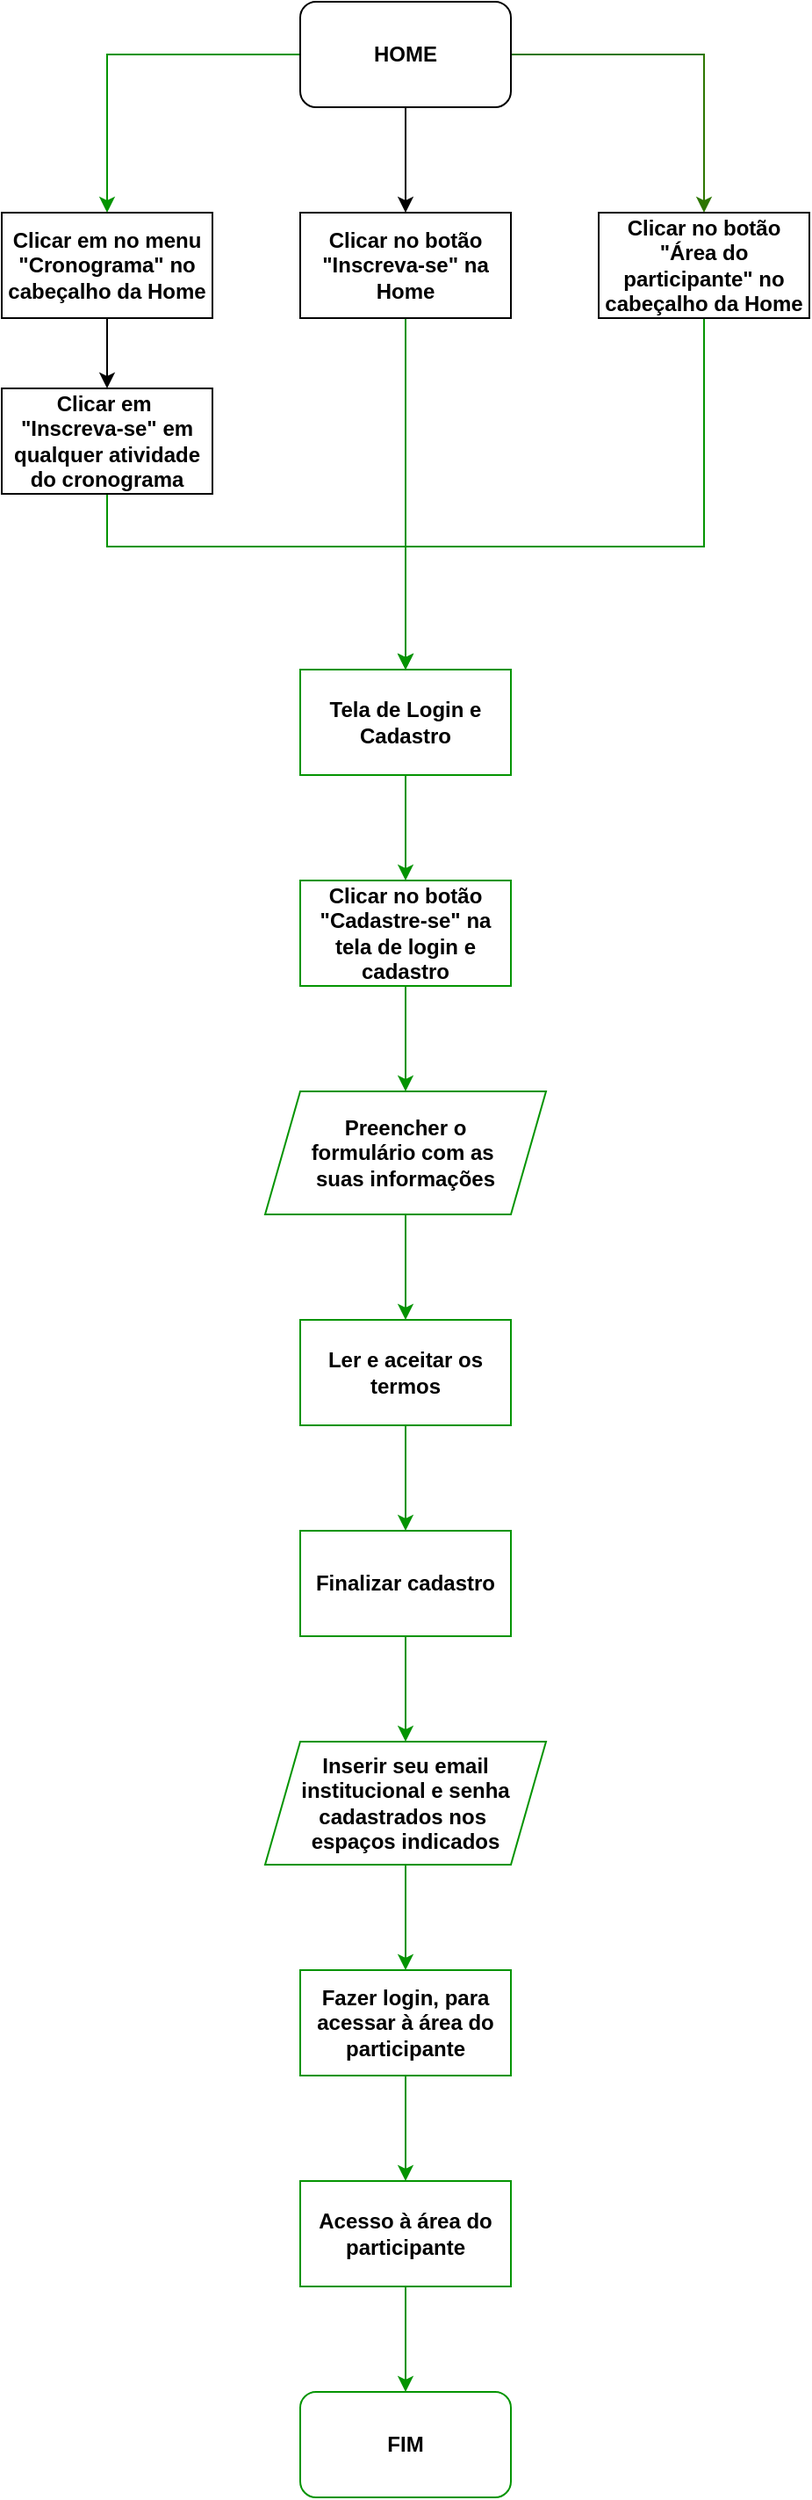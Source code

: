 <mxfile version="26.2.13" pages="3">
  <diagram id="_qhjumxUdvLVX4JTFWmV" name="cadastro-login">
    <mxGraphModel dx="497" dy="278" grid="1" gridSize="10" guides="1" tooltips="1" connect="1" arrows="1" fold="1" page="1" pageScale="1" pageWidth="850" pageHeight="1100" math="0" shadow="0">
      <root>
        <mxCell id="0" />
        <mxCell id="1" parent="0" />
        <mxCell id="CglSYAd1nXh7EPa9f2NP-1" style="edgeStyle=orthogonalEdgeStyle;rounded=0;orthogonalLoop=1;jettySize=auto;html=1;entryX=0.5;entryY=0;entryDx=0;entryDy=0;strokeColor=light-dark(#049402,#049402);" edge="1" parent="1" source="CglSYAd1nXh7EPa9f2NP-4" target="CglSYAd1nXh7EPa9f2NP-8">
          <mxGeometry relative="1" as="geometry" />
        </mxCell>
        <mxCell id="CglSYAd1nXh7EPa9f2NP-2" style="edgeStyle=orthogonalEdgeStyle;rounded=0;orthogonalLoop=1;jettySize=auto;html=1;entryX=0.5;entryY=0;entryDx=0;entryDy=0;strokeColor=light-dark(#000000,#049402);" edge="1" parent="1" source="CglSYAd1nXh7EPa9f2NP-4" target="CglSYAd1nXh7EPa9f2NP-6">
          <mxGeometry relative="1" as="geometry" />
        </mxCell>
        <mxCell id="CglSYAd1nXh7EPa9f2NP-3" style="edgeStyle=orthogonalEdgeStyle;rounded=0;orthogonalLoop=1;jettySize=auto;html=1;fillColor=#60a917;strokeColor=light-dark(#2D7600,#049402);entryX=0.5;entryY=0;entryDx=0;entryDy=0;" edge="1" parent="1" source="CglSYAd1nXh7EPa9f2NP-4" target="CglSYAd1nXh7EPa9f2NP-10">
          <mxGeometry relative="1" as="geometry">
            <mxPoint x="620" y="180" as="targetPoint" />
            <Array as="points">
              <mxPoint x="580" y="100" />
            </Array>
          </mxGeometry>
        </mxCell>
        <mxCell id="CglSYAd1nXh7EPa9f2NP-4" value="&lt;b&gt;HOME&lt;/b&gt;" style="rounded=1;whiteSpace=wrap;html=1;strokeColor=light-dark(#000000,#049402);" vertex="1" parent="1">
          <mxGeometry x="350" y="70" width="120" height="60" as="geometry" />
        </mxCell>
        <mxCell id="CglSYAd1nXh7EPa9f2NP-5" value="" style="edgeStyle=orthogonalEdgeStyle;rounded=0;orthogonalLoop=1;jettySize=auto;html=1;strokeColor=light-dark(#049402,#049402);" edge="1" parent="1" source="CglSYAd1nXh7EPa9f2NP-6" target="CglSYAd1nXh7EPa9f2NP-16">
          <mxGeometry relative="1" as="geometry" />
        </mxCell>
        <mxCell id="CglSYAd1nXh7EPa9f2NP-6" value="&lt;div&gt;&lt;b&gt;Clicar no botão&lt;/b&gt;&lt;/div&gt;&lt;div&gt;&lt;b&gt;&quot;Inscreva-se&quot; na Home&lt;/b&gt;&lt;/div&gt;" style="rounded=0;whiteSpace=wrap;html=1;strokeColor=light-dark(#000000,#049402);" vertex="1" parent="1">
          <mxGeometry x="350" y="190" width="120" height="60" as="geometry" />
        </mxCell>
        <mxCell id="CglSYAd1nXh7EPa9f2NP-7" style="edgeStyle=orthogonalEdgeStyle;rounded=0;orthogonalLoop=1;jettySize=auto;html=1;" edge="1" parent="1" source="CglSYAd1nXh7EPa9f2NP-8" target="CglSYAd1nXh7EPa9f2NP-18">
          <mxGeometry relative="1" as="geometry" />
        </mxCell>
        <mxCell id="CglSYAd1nXh7EPa9f2NP-8" value="&lt;b&gt;Clicar em no menu &quot;Cronograma&quot; no cabeçalho da Home&lt;/b&gt;" style="rounded=0;whiteSpace=wrap;html=1;strokeColor=light-dark(#000000,#049402);" vertex="1" parent="1">
          <mxGeometry x="180" y="190" width="120" height="60" as="geometry" />
        </mxCell>
        <mxCell id="CglSYAd1nXh7EPa9f2NP-9" style="edgeStyle=orthogonalEdgeStyle;rounded=0;orthogonalLoop=1;jettySize=auto;html=1;entryX=0.5;entryY=0;entryDx=0;entryDy=0;strokeColor=light-dark(#049402,#049402);" edge="1" parent="1" source="CglSYAd1nXh7EPa9f2NP-10" target="CglSYAd1nXh7EPa9f2NP-16">
          <mxGeometry relative="1" as="geometry">
            <Array as="points">
              <mxPoint x="580" y="380" />
              <mxPoint x="410" y="380" />
            </Array>
          </mxGeometry>
        </mxCell>
        <mxCell id="CglSYAd1nXh7EPa9f2NP-10" value="&lt;div&gt;&lt;b&gt;Clicar no botão&lt;/b&gt;&lt;/div&gt;&lt;div&gt;&lt;b&gt;&quot;Área do participante&quot; no cabeçalho da Home&lt;/b&gt;&lt;/div&gt;" style="rounded=0;whiteSpace=wrap;html=1;strokeColor=light-dark(#000000,#049402);" vertex="1" parent="1">
          <mxGeometry x="520" y="190" width="120" height="60" as="geometry" />
        </mxCell>
        <mxCell id="CglSYAd1nXh7EPa9f2NP-11" style="edgeStyle=orthogonalEdgeStyle;rounded=0;orthogonalLoop=1;jettySize=auto;html=1;strokeColor=light-dark(#049402,#049402);" edge="1" parent="1" source="CglSYAd1nXh7EPa9f2NP-12" target="CglSYAd1nXh7EPa9f2NP-14">
          <mxGeometry relative="1" as="geometry" />
        </mxCell>
        <mxCell id="CglSYAd1nXh7EPa9f2NP-12" value="&lt;b&gt;Clicar no botão &quot;Cadastre-se&quot; na tela de login e cadastro&lt;/b&gt;" style="rounded=0;whiteSpace=wrap;html=1;strokeColor=light-dark(#049402,#049402);" vertex="1" parent="1">
          <mxGeometry x="350" y="570" width="120" height="60" as="geometry" />
        </mxCell>
        <mxCell id="CglSYAd1nXh7EPa9f2NP-13" value="" style="edgeStyle=orthogonalEdgeStyle;rounded=0;orthogonalLoop=1;jettySize=auto;html=1;strokeColor=light-dark(#049402,#049402);" edge="1" parent="1" source="CglSYAd1nXh7EPa9f2NP-14" target="CglSYAd1nXh7EPa9f2NP-20">
          <mxGeometry relative="1" as="geometry" />
        </mxCell>
        <mxCell id="CglSYAd1nXh7EPa9f2NP-14" value="&lt;div&gt;&lt;b&gt;Preencher o&lt;/b&gt;&lt;/div&gt;&lt;div&gt;&lt;b&gt;formulário com as&amp;nbsp;&lt;/b&gt;&lt;/div&gt;&lt;div&gt;&lt;b&gt;suas informações&lt;/b&gt;&lt;/div&gt;" style="shape=parallelogram;perimeter=parallelogramPerimeter;whiteSpace=wrap;html=1;fixedSize=1;strokeColor=light-dark(#049402,#049402);" vertex="1" parent="1">
          <mxGeometry x="330" y="690" width="160" height="70" as="geometry" />
        </mxCell>
        <mxCell id="CglSYAd1nXh7EPa9f2NP-15" style="edgeStyle=orthogonalEdgeStyle;rounded=0;orthogonalLoop=1;jettySize=auto;html=1;strokeColor=light-dark(#049402,#049402);entryX=0.5;entryY=0;entryDx=0;entryDy=0;" edge="1" parent="1" source="CglSYAd1nXh7EPa9f2NP-16" target="CglSYAd1nXh7EPa9f2NP-12">
          <mxGeometry relative="1" as="geometry">
            <mxPoint x="410.0" y="570" as="targetPoint" />
          </mxGeometry>
        </mxCell>
        <mxCell id="CglSYAd1nXh7EPa9f2NP-16" value="&lt;b&gt;Tela de Login e Cadastro&lt;/b&gt;" style="rounded=0;whiteSpace=wrap;html=1;strokeColor=light-dark(#049402,#049402);" vertex="1" parent="1">
          <mxGeometry x="350" y="450" width="120" height="60" as="geometry" />
        </mxCell>
        <mxCell id="CglSYAd1nXh7EPa9f2NP-17" style="edgeStyle=orthogonalEdgeStyle;rounded=0;orthogonalLoop=1;jettySize=auto;html=1;entryX=0.5;entryY=0;entryDx=0;entryDy=0;strokeColor=light-dark(#049402,#049402);" edge="1" parent="1" source="CglSYAd1nXh7EPa9f2NP-18" target="CglSYAd1nXh7EPa9f2NP-16">
          <mxGeometry relative="1" as="geometry">
            <Array as="points">
              <mxPoint x="240" y="380" />
              <mxPoint x="410" y="380" />
            </Array>
          </mxGeometry>
        </mxCell>
        <mxCell id="CglSYAd1nXh7EPa9f2NP-18" value="&lt;div&gt;&lt;b&gt;Clicar em&amp;nbsp;&lt;/b&gt;&lt;/div&gt;&lt;div&gt;&lt;b&gt;&quot;Inscreva-se&quot; em qualquer atividade do cronograma&lt;/b&gt;&lt;/div&gt;" style="rounded=0;whiteSpace=wrap;html=1;strokeColor=light-dark(#000000,#049402);" vertex="1" parent="1">
          <mxGeometry x="180" y="290" width="120" height="60" as="geometry" />
        </mxCell>
        <mxCell id="CglSYAd1nXh7EPa9f2NP-19" value="" style="edgeStyle=orthogonalEdgeStyle;rounded=0;orthogonalLoop=1;jettySize=auto;html=1;strokeColor=light-dark(#049402,#049402);" edge="1" parent="1" source="CglSYAd1nXh7EPa9f2NP-20" target="CglSYAd1nXh7EPa9f2NP-22">
          <mxGeometry relative="1" as="geometry" />
        </mxCell>
        <mxCell id="CglSYAd1nXh7EPa9f2NP-20" value="&lt;b&gt;Ler e aceitar os termos&lt;/b&gt;" style="whiteSpace=wrap;html=1;strokeColor=light-dark(#049402,#049402);" vertex="1" parent="1">
          <mxGeometry x="350" y="820" width="120" height="60" as="geometry" />
        </mxCell>
        <mxCell id="Blrm98Ojpczqfsh3qHlc-1" value="" style="edgeStyle=orthogonalEdgeStyle;rounded=0;orthogonalLoop=1;jettySize=auto;html=1;strokeColor=light-dark(#049402,#049402);" edge="1" parent="1" source="CglSYAd1nXh7EPa9f2NP-22" target="CglSYAd1nXh7EPa9f2NP-24">
          <mxGeometry relative="1" as="geometry" />
        </mxCell>
        <mxCell id="CglSYAd1nXh7EPa9f2NP-22" value="&lt;b&gt;Finalizar cadastro&lt;/b&gt;" style="whiteSpace=wrap;html=1;strokeColor=light-dark(#049402,#049402);" vertex="1" parent="1">
          <mxGeometry x="350" y="940" width="120" height="60" as="geometry" />
        </mxCell>
        <mxCell id="Blrm98Ojpczqfsh3qHlc-2" value="" style="edgeStyle=orthogonalEdgeStyle;rounded=0;orthogonalLoop=1;jettySize=auto;html=1;strokeColor=light-dark(#049402,#049402);" edge="1" parent="1" source="CglSYAd1nXh7EPa9f2NP-24" target="CglSYAd1nXh7EPa9f2NP-26">
          <mxGeometry relative="1" as="geometry" />
        </mxCell>
        <mxCell id="CglSYAd1nXh7EPa9f2NP-24" value="&lt;div&gt;&lt;b&gt;Inserir seu email institucional e senha cadastrados nos&amp;nbsp;&lt;/b&gt;&lt;/div&gt;&lt;div&gt;&lt;b&gt;espaços indicados&lt;/b&gt;&lt;/div&gt;" style="shape=parallelogram;perimeter=parallelogramPerimeter;whiteSpace=wrap;html=1;fixedSize=1;strokeColor=light-dark(#049402,#049402);" vertex="1" parent="1">
          <mxGeometry x="330" y="1060" width="160" height="70" as="geometry" />
        </mxCell>
        <mxCell id="Blrm98Ojpczqfsh3qHlc-3" value="" style="edgeStyle=orthogonalEdgeStyle;rounded=0;orthogonalLoop=1;jettySize=auto;html=1;strokeColor=light-dark(#049402,#049402);" edge="1" parent="1" source="CglSYAd1nXh7EPa9f2NP-26" target="CglSYAd1nXh7EPa9f2NP-28">
          <mxGeometry relative="1" as="geometry" />
        </mxCell>
        <mxCell id="CglSYAd1nXh7EPa9f2NP-26" value="&lt;b&gt;Fazer login, para acessar à área do participante&lt;/b&gt;" style="whiteSpace=wrap;html=1;strokeColor=light-dark(#049402,#049402);" vertex="1" parent="1">
          <mxGeometry x="350" y="1190" width="120" height="60" as="geometry" />
        </mxCell>
        <mxCell id="CglSYAd1nXh7EPa9f2NP-27" value="" style="edgeStyle=orthogonalEdgeStyle;rounded=0;orthogonalLoop=1;jettySize=auto;html=1;strokeColor=light-dark(#049402,#049402);" edge="1" parent="1" source="CglSYAd1nXh7EPa9f2NP-28" target="CglSYAd1nXh7EPa9f2NP-29">
          <mxGeometry relative="1" as="geometry" />
        </mxCell>
        <mxCell id="CglSYAd1nXh7EPa9f2NP-28" value="&lt;b&gt;Acesso à área do participante&lt;/b&gt;" style="whiteSpace=wrap;html=1;strokeColor=light-dark(#049402,#049402);" vertex="1" parent="1">
          <mxGeometry x="350" y="1310" width="120" height="60" as="geometry" />
        </mxCell>
        <mxCell id="CglSYAd1nXh7EPa9f2NP-29" value="&lt;b&gt;FIM&lt;/b&gt;" style="rounded=1;whiteSpace=wrap;html=1;strokeColor=light-dark(#049402,#049402);" vertex="1" parent="1">
          <mxGeometry x="350" y="1430" width="120" height="60" as="geometry" />
        </mxCell>
      </root>
    </mxGraphModel>
  </diagram>
  <diagram name="inscricao-atividades" id="yg9ErJbviyna3WSjK9qS">
    <mxGraphModel dx="1044" dy="584" grid="1" gridSize="10" guides="1" tooltips="1" connect="1" arrows="1" fold="1" page="1" pageScale="1" pageWidth="850" pageHeight="1100" background="none" math="0" shadow="0">
      <root>
        <mxCell id="0" />
        <mxCell id="1" parent="0" />
        <mxCell id="QKP0d6ILZ1PcQhUBXS5q-73" value="" style="rounded=0;whiteSpace=wrap;html=1;fillColor=none;dashed=1;dashPattern=8 8;strokeColor=light-dark(#000000,#FFFFFF);" vertex="1" parent="1">
          <mxGeometry x="540" y="550" width="170" height="550" as="geometry" />
        </mxCell>
        <mxCell id="QKP0d6ILZ1PcQhUBXS5q-69" value="" style="rounded=0;whiteSpace=wrap;html=1;fillColor=none;dashed=1;dashPattern=8 8;strokeColor=light-dark(#000000,#FFFFFF);" vertex="1" parent="1">
          <mxGeometry x="90" y="550" width="170" height="550" as="geometry" />
        </mxCell>
        <mxCell id="QKP0d6ILZ1PcQhUBXS5q-5" style="edgeStyle=orthogonalEdgeStyle;rounded=0;orthogonalLoop=1;jettySize=auto;html=1;entryX=0.5;entryY=0;entryDx=0;entryDy=0;strokeColor=light-dark(#049402,#049402);" edge="1" parent="1" source="QKP0d6ILZ1PcQhUBXS5q-2" target="QKP0d6ILZ1PcQhUBXS5q-1">
          <mxGeometry relative="1" as="geometry" />
        </mxCell>
        <mxCell id="QKP0d6ILZ1PcQhUBXS5q-7" style="edgeStyle=orthogonalEdgeStyle;rounded=0;orthogonalLoop=1;jettySize=auto;html=1;entryX=0.5;entryY=0;entryDx=0;entryDy=0;strokeColor=light-dark(#000000,#049402);" edge="1" parent="1" source="QKP0d6ILZ1PcQhUBXS5q-2" target="QKP0d6ILZ1PcQhUBXS5q-6">
          <mxGeometry relative="1" as="geometry" />
        </mxCell>
        <mxCell id="QKP0d6ILZ1PcQhUBXS5q-8" style="edgeStyle=orthogonalEdgeStyle;rounded=0;orthogonalLoop=1;jettySize=auto;html=1;fillColor=#60a917;strokeColor=light-dark(#2D7600,#049402);entryX=0.5;entryY=0;entryDx=0;entryDy=0;" edge="1" parent="1" source="QKP0d6ILZ1PcQhUBXS5q-2" target="QKP0d6ILZ1PcQhUBXS5q-9">
          <mxGeometry relative="1" as="geometry">
            <mxPoint x="610" y="170" as="targetPoint" />
            <Array as="points">
              <mxPoint x="570" y="90" />
            </Array>
          </mxGeometry>
        </mxCell>
        <mxCell id="QKP0d6ILZ1PcQhUBXS5q-2" value="&lt;b&gt;HOME&lt;/b&gt;" style="rounded=1;whiteSpace=wrap;html=1;strokeColor=light-dark(#000000,#049402);" vertex="1" parent="1">
          <mxGeometry x="340" y="60" width="120" height="60" as="geometry" />
        </mxCell>
        <mxCell id="QKP0d6ILZ1PcQhUBXS5q-3" value="&lt;b&gt;FIM&lt;/b&gt;" style="rounded=1;whiteSpace=wrap;html=1;strokeColor=light-dark(#000000,#049402);labelBorderColor=none;" vertex="1" parent="1">
          <mxGeometry x="340" y="1860" width="120" height="60" as="geometry" />
        </mxCell>
        <mxCell id="QKP0d6ILZ1PcQhUBXS5q-17" style="edgeStyle=orthogonalEdgeStyle;rounded=0;orthogonalLoop=1;jettySize=auto;html=1;entryX=0.5;entryY=0;entryDx=0;entryDy=0;strokeColor=light-dark(#049402,#049402);exitX=1;exitY=0.5;exitDx=0;exitDy=0;" edge="1" parent="1" source="QKP0d6ILZ1PcQhUBXS5q-4" target="QKP0d6ILZ1PcQhUBXS5q-45">
          <mxGeometry relative="1" as="geometry">
            <mxPoint x="475.0" y="590.0" as="sourcePoint" />
            <mxPoint x="400" y="1160" as="targetPoint" />
            <Array as="points">
              <mxPoint x="600" y="620" />
              <mxPoint x="600" y="1060" />
              <mxPoint x="400" y="1060" />
            </Array>
          </mxGeometry>
        </mxCell>
        <mxCell id="QKP0d6ILZ1PcQhUBXS5q-84" value="SIM" style="edgeLabel;html=1;align=center;verticalAlign=middle;resizable=0;points=[];fontStyle=1" vertex="1" connectable="0" parent="QKP0d6ILZ1PcQhUBXS5q-17">
          <mxGeometry x="-0.412" y="-3" relative="1" as="geometry">
            <mxPoint x="-87" y="-118" as="offset" />
          </mxGeometry>
        </mxCell>
        <mxCell id="QKP0d6ILZ1PcQhUBXS5q-82" style="edgeStyle=orthogonalEdgeStyle;rounded=0;orthogonalLoop=1;jettySize=auto;html=1;entryX=1;entryY=0.5;entryDx=0;entryDy=0;strokeColor=light-dark(#049402,#049402);" edge="1" parent="1" source="QKP0d6ILZ1PcQhUBXS5q-4" target="QKP0d6ILZ1PcQhUBXS5q-23">
          <mxGeometry relative="1" as="geometry" />
        </mxCell>
        <mxCell id="QKP0d6ILZ1PcQhUBXS5q-83" value="NÃO" style="edgeLabel;html=1;align=center;verticalAlign=middle;resizable=0;points=[];fontStyle=1" vertex="1" connectable="0" parent="QKP0d6ILZ1PcQhUBXS5q-82">
          <mxGeometry x="-0.137" y="1" relative="1" as="geometry">
            <mxPoint x="2" y="-1" as="offset" />
          </mxGeometry>
        </mxCell>
        <mxCell id="QKP0d6ILZ1PcQhUBXS5q-4" value="&lt;div&gt;&lt;b&gt;Já possui conta na&amp;nbsp;&lt;/b&gt;&lt;/div&gt;&lt;div&gt;&lt;b&gt;SIEEL?&lt;/b&gt;&lt;/div&gt;" style="rhombus;whiteSpace=wrap;html=1;strokeColor=light-dark(#000000,#049402);" vertex="1" parent="1">
          <mxGeometry x="325" y="560" width="150" height="120" as="geometry" />
        </mxCell>
        <mxCell id="QKP0d6ILZ1PcQhUBXS5q-29" value="" style="edgeStyle=orthogonalEdgeStyle;rounded=0;orthogonalLoop=1;jettySize=auto;html=1;strokeColor=light-dark(#049402,#049402);" edge="1" parent="1" source="QKP0d6ILZ1PcQhUBXS5q-6" target="QKP0d6ILZ1PcQhUBXS5q-27">
          <mxGeometry relative="1" as="geometry" />
        </mxCell>
        <mxCell id="QKP0d6ILZ1PcQhUBXS5q-6" value="&lt;div&gt;&lt;b&gt;Clicar no botão&lt;/b&gt;&lt;/div&gt;&lt;div&gt;&lt;b&gt;&quot;Inscreva-se&quot; na Home&lt;/b&gt;&lt;/div&gt;" style="rounded=0;whiteSpace=wrap;html=1;strokeColor=light-dark(#000000,#049402);" vertex="1" parent="1">
          <mxGeometry x="340" y="180" width="120" height="60" as="geometry" />
        </mxCell>
        <mxCell id="QKP0d6ILZ1PcQhUBXS5q-33" style="edgeStyle=orthogonalEdgeStyle;rounded=0;orthogonalLoop=1;jettySize=auto;html=1;" edge="1" parent="1" source="QKP0d6ILZ1PcQhUBXS5q-1" target="QKP0d6ILZ1PcQhUBXS5q-32">
          <mxGeometry relative="1" as="geometry" />
        </mxCell>
        <mxCell id="QKP0d6ILZ1PcQhUBXS5q-1" value="&lt;b&gt;Clicar em no menu &quot;Cronograma&quot; no cabeçalho da Home&lt;/b&gt;" style="rounded=0;whiteSpace=wrap;html=1;strokeColor=light-dark(#000000,#049402);" vertex="1" parent="1">
          <mxGeometry x="170" y="180" width="120" height="60" as="geometry" />
        </mxCell>
        <mxCell id="QKP0d6ILZ1PcQhUBXS5q-31" style="edgeStyle=orthogonalEdgeStyle;rounded=0;orthogonalLoop=1;jettySize=auto;html=1;entryX=0.5;entryY=0;entryDx=0;entryDy=0;strokeColor=light-dark(#049402,#049402);" edge="1" parent="1" source="QKP0d6ILZ1PcQhUBXS5q-9" target="QKP0d6ILZ1PcQhUBXS5q-27">
          <mxGeometry relative="1" as="geometry">
            <Array as="points">
              <mxPoint x="570" y="370" />
              <mxPoint x="400" y="370" />
            </Array>
          </mxGeometry>
        </mxCell>
        <mxCell id="QKP0d6ILZ1PcQhUBXS5q-9" value="&lt;div&gt;&lt;b&gt;Clicar no botão&lt;/b&gt;&lt;/div&gt;&lt;div&gt;&lt;b&gt;&quot;Área do participante&quot; no cabeçalho da Home&lt;/b&gt;&lt;/div&gt;" style="rounded=0;whiteSpace=wrap;html=1;strokeColor=light-dark(#000000,#049402);" vertex="1" parent="1">
          <mxGeometry x="510" y="180" width="120" height="60" as="geometry" />
        </mxCell>
        <mxCell id="QKP0d6ILZ1PcQhUBXS5q-26" style="edgeStyle=orthogonalEdgeStyle;rounded=0;orthogonalLoop=1;jettySize=auto;html=1;strokeColor=light-dark(#049402,#049402);" edge="1" parent="1" source="QKP0d6ILZ1PcQhUBXS5q-23" target="QKP0d6ILZ1PcQhUBXS5q-25">
          <mxGeometry relative="1" as="geometry" />
        </mxCell>
        <mxCell id="QKP0d6ILZ1PcQhUBXS5q-23" value="&lt;b&gt;Clicar no botão &quot;Cadastre-se&quot; na tela de login e cadastro&lt;/b&gt;" style="rounded=0;whiteSpace=wrap;html=1;strokeColor=light-dark(#000000,#049402);" vertex="1" parent="1">
          <mxGeometry x="120" y="590" width="120" height="60" as="geometry" />
        </mxCell>
        <mxCell id="QKP0d6ILZ1PcQhUBXS5q-38" value="" style="edgeStyle=orthogonalEdgeStyle;rounded=0;orthogonalLoop=1;jettySize=auto;html=1;strokeColor=light-dark(#049402,#049402);" edge="1" parent="1" source="QKP0d6ILZ1PcQhUBXS5q-25" target="QKP0d6ILZ1PcQhUBXS5q-37">
          <mxGeometry relative="1" as="geometry" />
        </mxCell>
        <mxCell id="QKP0d6ILZ1PcQhUBXS5q-25" value="&lt;div&gt;&lt;b&gt;Preencher o&lt;/b&gt;&lt;/div&gt;&lt;div&gt;&lt;b&gt;formulário com as&amp;nbsp;&lt;/b&gt;&lt;/div&gt;&lt;div&gt;&lt;b&gt;suas informações&lt;/b&gt;&lt;/div&gt;" style="shape=parallelogram;perimeter=parallelogramPerimeter;whiteSpace=wrap;html=1;fixedSize=1;strokeColor=light-dark(#049402,#049402);" vertex="1" parent="1">
          <mxGeometry x="100" y="710" width="160" height="70" as="geometry" />
        </mxCell>
        <mxCell id="QKP0d6ILZ1PcQhUBXS5q-35" style="edgeStyle=orthogonalEdgeStyle;rounded=0;orthogonalLoop=1;jettySize=auto;html=1;strokeColor=light-dark(#049402,#049402);" edge="1" parent="1" source="QKP0d6ILZ1PcQhUBXS5q-27" target="QKP0d6ILZ1PcQhUBXS5q-4">
          <mxGeometry relative="1" as="geometry" />
        </mxCell>
        <mxCell id="QKP0d6ILZ1PcQhUBXS5q-27" value="&lt;b&gt;Tela de Login e Cadastro&lt;/b&gt;" style="rounded=0;whiteSpace=wrap;html=1;strokeColor=light-dark(#049402,#049402);" vertex="1" parent="1">
          <mxGeometry x="340" y="430" width="120" height="60" as="geometry" />
        </mxCell>
        <mxCell id="QKP0d6ILZ1PcQhUBXS5q-34" style="edgeStyle=orthogonalEdgeStyle;rounded=0;orthogonalLoop=1;jettySize=auto;html=1;entryX=0.5;entryY=0;entryDx=0;entryDy=0;strokeColor=light-dark(#049402,#049402);" edge="1" parent="1" source="QKP0d6ILZ1PcQhUBXS5q-32" target="QKP0d6ILZ1PcQhUBXS5q-27">
          <mxGeometry relative="1" as="geometry">
            <Array as="points">
              <mxPoint x="230" y="370" />
              <mxPoint x="400" y="370" />
            </Array>
          </mxGeometry>
        </mxCell>
        <mxCell id="QKP0d6ILZ1PcQhUBXS5q-32" value="&lt;div&gt;&lt;b&gt;Clicar em&amp;nbsp;&lt;/b&gt;&lt;/div&gt;&lt;div&gt;&lt;b&gt;&quot;Inscreva-se&quot; em qualquer atividade do cronograma&lt;/b&gt;&lt;/div&gt;" style="rounded=0;whiteSpace=wrap;html=1;strokeColor=light-dark(#000000,#049402);" vertex="1" parent="1">
          <mxGeometry x="170" y="280" width="120" height="60" as="geometry" />
        </mxCell>
        <mxCell id="QKP0d6ILZ1PcQhUBXS5q-40" value="" style="edgeStyle=orthogonalEdgeStyle;rounded=0;orthogonalLoop=1;jettySize=auto;html=1;strokeColor=light-dark(#049402,#049402);" edge="1" parent="1" source="QKP0d6ILZ1PcQhUBXS5q-37" target="QKP0d6ILZ1PcQhUBXS5q-39">
          <mxGeometry relative="1" as="geometry" />
        </mxCell>
        <mxCell id="QKP0d6ILZ1PcQhUBXS5q-37" value="&lt;b&gt;Ler e aceitar os termos&lt;/b&gt;" style="whiteSpace=wrap;html=1;strokeColor=light-dark(#049402,#049402);" vertex="1" parent="1">
          <mxGeometry x="120" y="840" width="120" height="60" as="geometry" />
        </mxCell>
        <mxCell id="ZMmFen0MMPxZXxHnJG-l-2" style="edgeStyle=orthogonalEdgeStyle;rounded=0;orthogonalLoop=1;jettySize=auto;html=1;strokeColor=light-dark(#049402,#049402);" edge="1" parent="1" source="QKP0d6ILZ1PcQhUBXS5q-39" target="QKP0d6ILZ1PcQhUBXS5q-45">
          <mxGeometry relative="1" as="geometry">
            <Array as="points">
              <mxPoint x="180" y="1060" />
              <mxPoint x="400" y="1060" />
            </Array>
          </mxGeometry>
        </mxCell>
        <mxCell id="QKP0d6ILZ1PcQhUBXS5q-39" value="&lt;b&gt;Finalizar cadastro&lt;/b&gt;" style="whiteSpace=wrap;html=1;strokeColor=light-dark(#049402,#049402);" vertex="1" parent="1">
          <mxGeometry x="120" y="960" width="120" height="60" as="geometry" />
        </mxCell>
        <mxCell id="ZMmFen0MMPxZXxHnJG-l-3" value="" style="edgeStyle=orthogonalEdgeStyle;rounded=0;orthogonalLoop=1;jettySize=auto;html=1;strokeColor=light-dark(#049402,#049402);" edge="1" parent="1" source="QKP0d6ILZ1PcQhUBXS5q-45" target="QKP0d6ILZ1PcQhUBXS5q-46">
          <mxGeometry relative="1" as="geometry" />
        </mxCell>
        <mxCell id="QKP0d6ILZ1PcQhUBXS5q-45" value="&lt;div&gt;&lt;b&gt;Inserir seu email institucional e senha cadastrados nos&lt;/b&gt;&lt;/div&gt;&lt;div&gt;&lt;b&gt;espaços indicados&lt;/b&gt;&lt;/div&gt;" style="shape=parallelogram;perimeter=parallelogramPerimeter;whiteSpace=wrap;html=1;fixedSize=1;strokeColor=light-dark(#049402,#049402);" vertex="1" parent="1">
          <mxGeometry x="320" y="1110" width="160" height="70" as="geometry" />
        </mxCell>
        <mxCell id="ZMmFen0MMPxZXxHnJG-l-4" value="" style="edgeStyle=orthogonalEdgeStyle;rounded=0;orthogonalLoop=1;jettySize=auto;html=1;strokeColor=light-dark(#049402,#049402);" edge="1" parent="1" source="QKP0d6ILZ1PcQhUBXS5q-46" target="QKP0d6ILZ1PcQhUBXS5q-49">
          <mxGeometry relative="1" as="geometry" />
        </mxCell>
        <mxCell id="QKP0d6ILZ1PcQhUBXS5q-46" value="&lt;b&gt;Clicar no botão &quot;Login&quot;, para acessar à área do participante&lt;/b&gt;" style="whiteSpace=wrap;html=1;strokeColor=light-dark(#049402,#049402);" vertex="1" parent="1">
          <mxGeometry x="340" y="1240" width="120" height="60" as="geometry" />
        </mxCell>
        <mxCell id="QKP0d6ILZ1PcQhUBXS5q-67" value="" style="edgeStyle=orthogonalEdgeStyle;rounded=0;orthogonalLoop=1;jettySize=auto;html=1;strokeColor=light-dark(#049402,#049402);" edge="1" parent="1" source="QKP0d6ILZ1PcQhUBXS5q-49" target="QKP0d6ILZ1PcQhUBXS5q-66">
          <mxGeometry relative="1" as="geometry" />
        </mxCell>
        <mxCell id="QKP0d6ILZ1PcQhUBXS5q-49" value="&lt;b&gt;Na área do participante, clicar em &quot;Programação&quot;, para se inscrever em alguma atividade&lt;/b&gt;" style="whiteSpace=wrap;html=1;strokeColor=light-dark(#049402,#049402);" vertex="1" parent="1">
          <mxGeometry x="332.5" y="1360" width="135" height="80" as="geometry" />
        </mxCell>
        <mxCell id="_b36Iz_t6wnjAEXblFU1-2" value="" style="edgeStyle=orthogonalEdgeStyle;rounded=0;orthogonalLoop=1;jettySize=auto;html=1;labelBorderColor=none;strokeColor=light-dark(#049402,#049402);" edge="1" parent="1" source="QKP0d6ILZ1PcQhUBXS5q-51" target="_b36Iz_t6wnjAEXblFU1-1">
          <mxGeometry relative="1" as="geometry" />
        </mxCell>
        <mxCell id="QKP0d6ILZ1PcQhUBXS5q-51" value="&lt;div&gt;&lt;b&gt;Clicar em &lt;br&gt;&lt;/b&gt;&lt;/div&gt;&lt;div&gt;&lt;b&gt;&quot;Inscreva-se&quot; na programação desejada&lt;/b&gt;&lt;/div&gt;" style="whiteSpace=wrap;html=1;strokeColor=light-dark(#049402,#049402);labelBorderColor=none;" vertex="1" parent="1">
          <mxGeometry x="560" y="1640" width="120" height="60" as="geometry" />
        </mxCell>
        <mxCell id="QKP0d6ILZ1PcQhUBXS5q-58" value="" style="edgeStyle=orthogonalEdgeStyle;rounded=0;orthogonalLoop=1;jettySize=auto;html=1;strokeColor=light-dark(#049402,#049402);entryX=0;entryY=0.5;entryDx=0;entryDy=0;labelBorderColor=none;" edge="1" parent="1" source="QKP0d6ILZ1PcQhUBXS5q-55" target="QKP0d6ILZ1PcQhUBXS5q-51">
          <mxGeometry relative="1" as="geometry">
            <mxPoint x="510" y="1670" as="targetPoint" />
          </mxGeometry>
        </mxCell>
        <mxCell id="QKP0d6ILZ1PcQhUBXS5q-78" value="&lt;b&gt;SIM&lt;/b&gt;" style="edgeLabel;html=1;align=center;verticalAlign=middle;resizable=0;points=[];labelBorderColor=none;" vertex="1" connectable="0" parent="QKP0d6ILZ1PcQhUBXS5q-58">
          <mxGeometry x="-0.006" y="-1" relative="1" as="geometry">
            <mxPoint as="offset" />
          </mxGeometry>
        </mxCell>
        <mxCell id="QKP0d6ILZ1PcQhUBXS5q-62" value="" style="edgeStyle=orthogonalEdgeStyle;rounded=0;orthogonalLoop=1;jettySize=auto;html=1;strokeColor=light-dark(#049402,#049402);entryX=1;entryY=0.5;entryDx=0;entryDy=0;labelBorderColor=none;" edge="1" parent="1" source="QKP0d6ILZ1PcQhUBXS5q-55" target="QKP0d6ILZ1PcQhUBXS5q-63">
          <mxGeometry relative="1" as="geometry">
            <mxPoint x="290" y="1670" as="targetPoint" />
          </mxGeometry>
        </mxCell>
        <mxCell id="QKP0d6ILZ1PcQhUBXS5q-77" value="NÃO" style="edgeLabel;html=1;align=center;verticalAlign=middle;resizable=0;points=[];fontStyle=1;labelBorderColor=none;" vertex="1" connectable="0" parent="QKP0d6ILZ1PcQhUBXS5q-62">
          <mxGeometry x="0.002" y="-1" relative="1" as="geometry">
            <mxPoint as="offset" />
          </mxGeometry>
        </mxCell>
        <mxCell id="QKP0d6ILZ1PcQhUBXS5q-55" value="&lt;b&gt;Ainda há vaga?&lt;/b&gt;" style="rhombus;whiteSpace=wrap;html=1;strokeColor=light-dark(#049402,#049402);labelBorderColor=none;" vertex="1" parent="1">
          <mxGeometry x="335" y="1620" width="130" height="100" as="geometry" />
        </mxCell>
        <mxCell id="_b36Iz_t6wnjAEXblFU1-4" value="" style="edgeStyle=orthogonalEdgeStyle;rounded=0;orthogonalLoop=1;jettySize=auto;html=1;labelBorderColor=none;strokeColor=light-dark(#049402,#049402);" edge="1" parent="1" source="QKP0d6ILZ1PcQhUBXS5q-63" target="_b36Iz_t6wnjAEXblFU1-3">
          <mxGeometry relative="1" as="geometry" />
        </mxCell>
        <mxCell id="QKP0d6ILZ1PcQhUBXS5q-63" value="&lt;b&gt;Pastelou&lt;/b&gt;" style="whiteSpace=wrap;html=1;strokeColor=light-dark(#049402,#049402);labelBorderColor=none;" vertex="1" parent="1">
          <mxGeometry x="120" y="1640" width="120" height="60" as="geometry" />
        </mxCell>
        <mxCell id="QKP0d6ILZ1PcQhUBXS5q-68" value="" style="edgeStyle=orthogonalEdgeStyle;rounded=0;orthogonalLoop=1;jettySize=auto;html=1;strokeColor=light-dark(#049402,#049402);labelBorderColor=light-dark(#049402,#049402);" edge="1" parent="1" source="QKP0d6ILZ1PcQhUBXS5q-66" target="QKP0d6ILZ1PcQhUBXS5q-55">
          <mxGeometry relative="1" as="geometry" />
        </mxCell>
        <mxCell id="QKP0d6ILZ1PcQhUBXS5q-66" value="&lt;b&gt;Selecionar a programação desejada&lt;/b&gt;" style="whiteSpace=wrap;html=1;strokeColor=light-dark(#049402,#049402);" vertex="1" parent="1">
          <mxGeometry x="340" y="1500" width="120" height="60" as="geometry" />
        </mxCell>
        <mxCell id="QKP0d6ILZ1PcQhUBXS5q-72" value="&lt;b&gt;NOVOS USUÁRIOS&lt;/b&gt;" style="text;html=1;align=center;verticalAlign=middle;resizable=0;points=[];autosize=1;strokeColor=none;fillColor=none;" vertex="1" parent="1">
          <mxGeometry x="110" y="550" width="130" height="30" as="geometry" />
        </mxCell>
        <mxCell id="QKP0d6ILZ1PcQhUBXS5q-74" value="&lt;b&gt;USUÁRIOS EXISTENTES&lt;/b&gt;" style="text;html=1;align=center;verticalAlign=middle;resizable=0;points=[];autosize=1;strokeColor=none;fillColor=none;" vertex="1" parent="1">
          <mxGeometry x="545" y="550" width="160" height="30" as="geometry" />
        </mxCell>
        <mxCell id="_b36Iz_t6wnjAEXblFU1-6" style="edgeStyle=orthogonalEdgeStyle;rounded=0;orthogonalLoop=1;jettySize=auto;html=1;labelBorderColor=none;strokeColor=light-dark(#049402,#049402);" edge="1" parent="1" source="_b36Iz_t6wnjAEXblFU1-1" target="QKP0d6ILZ1PcQhUBXS5q-3">
          <mxGeometry relative="1" as="geometry" />
        </mxCell>
        <mxCell id="_b36Iz_t6wnjAEXblFU1-1" value="&lt;b&gt;Botão &quot;Inscreva-se&quot; verde muda para um roxo escrito &quot;Inscrito&quot;&lt;/b&gt;" style="whiteSpace=wrap;html=1;strokeColor=light-dark(#049402,#049402);labelBorderColor=none;" vertex="1" parent="1">
          <mxGeometry x="560" y="1760" width="120" height="60" as="geometry" />
        </mxCell>
        <mxCell id="_b36Iz_t6wnjAEXblFU1-5" style="edgeStyle=orthogonalEdgeStyle;rounded=0;orthogonalLoop=1;jettySize=auto;html=1;labelBorderColor=none;strokeColor=light-dark(#049402,#049402);" edge="1" parent="1" source="_b36Iz_t6wnjAEXblFU1-3" target="QKP0d6ILZ1PcQhUBXS5q-3">
          <mxGeometry relative="1" as="geometry" />
        </mxCell>
        <mxCell id="_b36Iz_t6wnjAEXblFU1-3" value="&lt;b&gt;Botão &quot;Inscreva-se&quot; verde muda para um cinza escrito &quot;Lotado&quot;&lt;/b&gt;" style="whiteSpace=wrap;html=1;strokeColor=light-dark(#049402,#049402);labelBorderColor=none;" vertex="1" parent="1">
          <mxGeometry x="120" y="1760" width="120" height="60" as="geometry" />
        </mxCell>
      </root>
    </mxGraphModel>
  </diagram>
  <diagram id="QOChdjpz-Pf-fCbqsA7_" name="Page-3">
    <mxGraphModel grid="1" page="1" gridSize="10" guides="1" tooltips="1" connect="1" arrows="1" fold="1" pageScale="1" pageWidth="850" pageHeight="1100" math="0" shadow="0">
      <root>
        <mxCell id="0" />
        <mxCell id="1" parent="0" />
      </root>
    </mxGraphModel>
  </diagram>
</mxfile>
